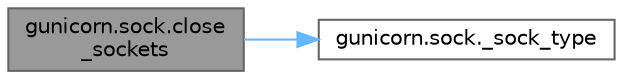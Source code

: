 digraph "gunicorn.sock.close_sockets"
{
 // LATEX_PDF_SIZE
  bgcolor="transparent";
  edge [fontname=Helvetica,fontsize=10,labelfontname=Helvetica,labelfontsize=10];
  node [fontname=Helvetica,fontsize=10,shape=box,height=0.2,width=0.4];
  rankdir="LR";
  Node1 [id="Node000001",label="gunicorn.sock.close\l_sockets",height=0.2,width=0.4,color="gray40", fillcolor="grey60", style="filled", fontcolor="black",tooltip=" "];
  Node1 -> Node2 [id="edge1_Node000001_Node000002",color="steelblue1",style="solid",tooltip=" "];
  Node2 [id="Node000002",label="gunicorn.sock._sock_type",height=0.2,width=0.4,color="grey40", fillcolor="white", style="filled",URL="$namespacegunicorn_1_1sock.html#a3fe6fa3cc3b198917967763b7409ccc3",tooltip=" "];
}
